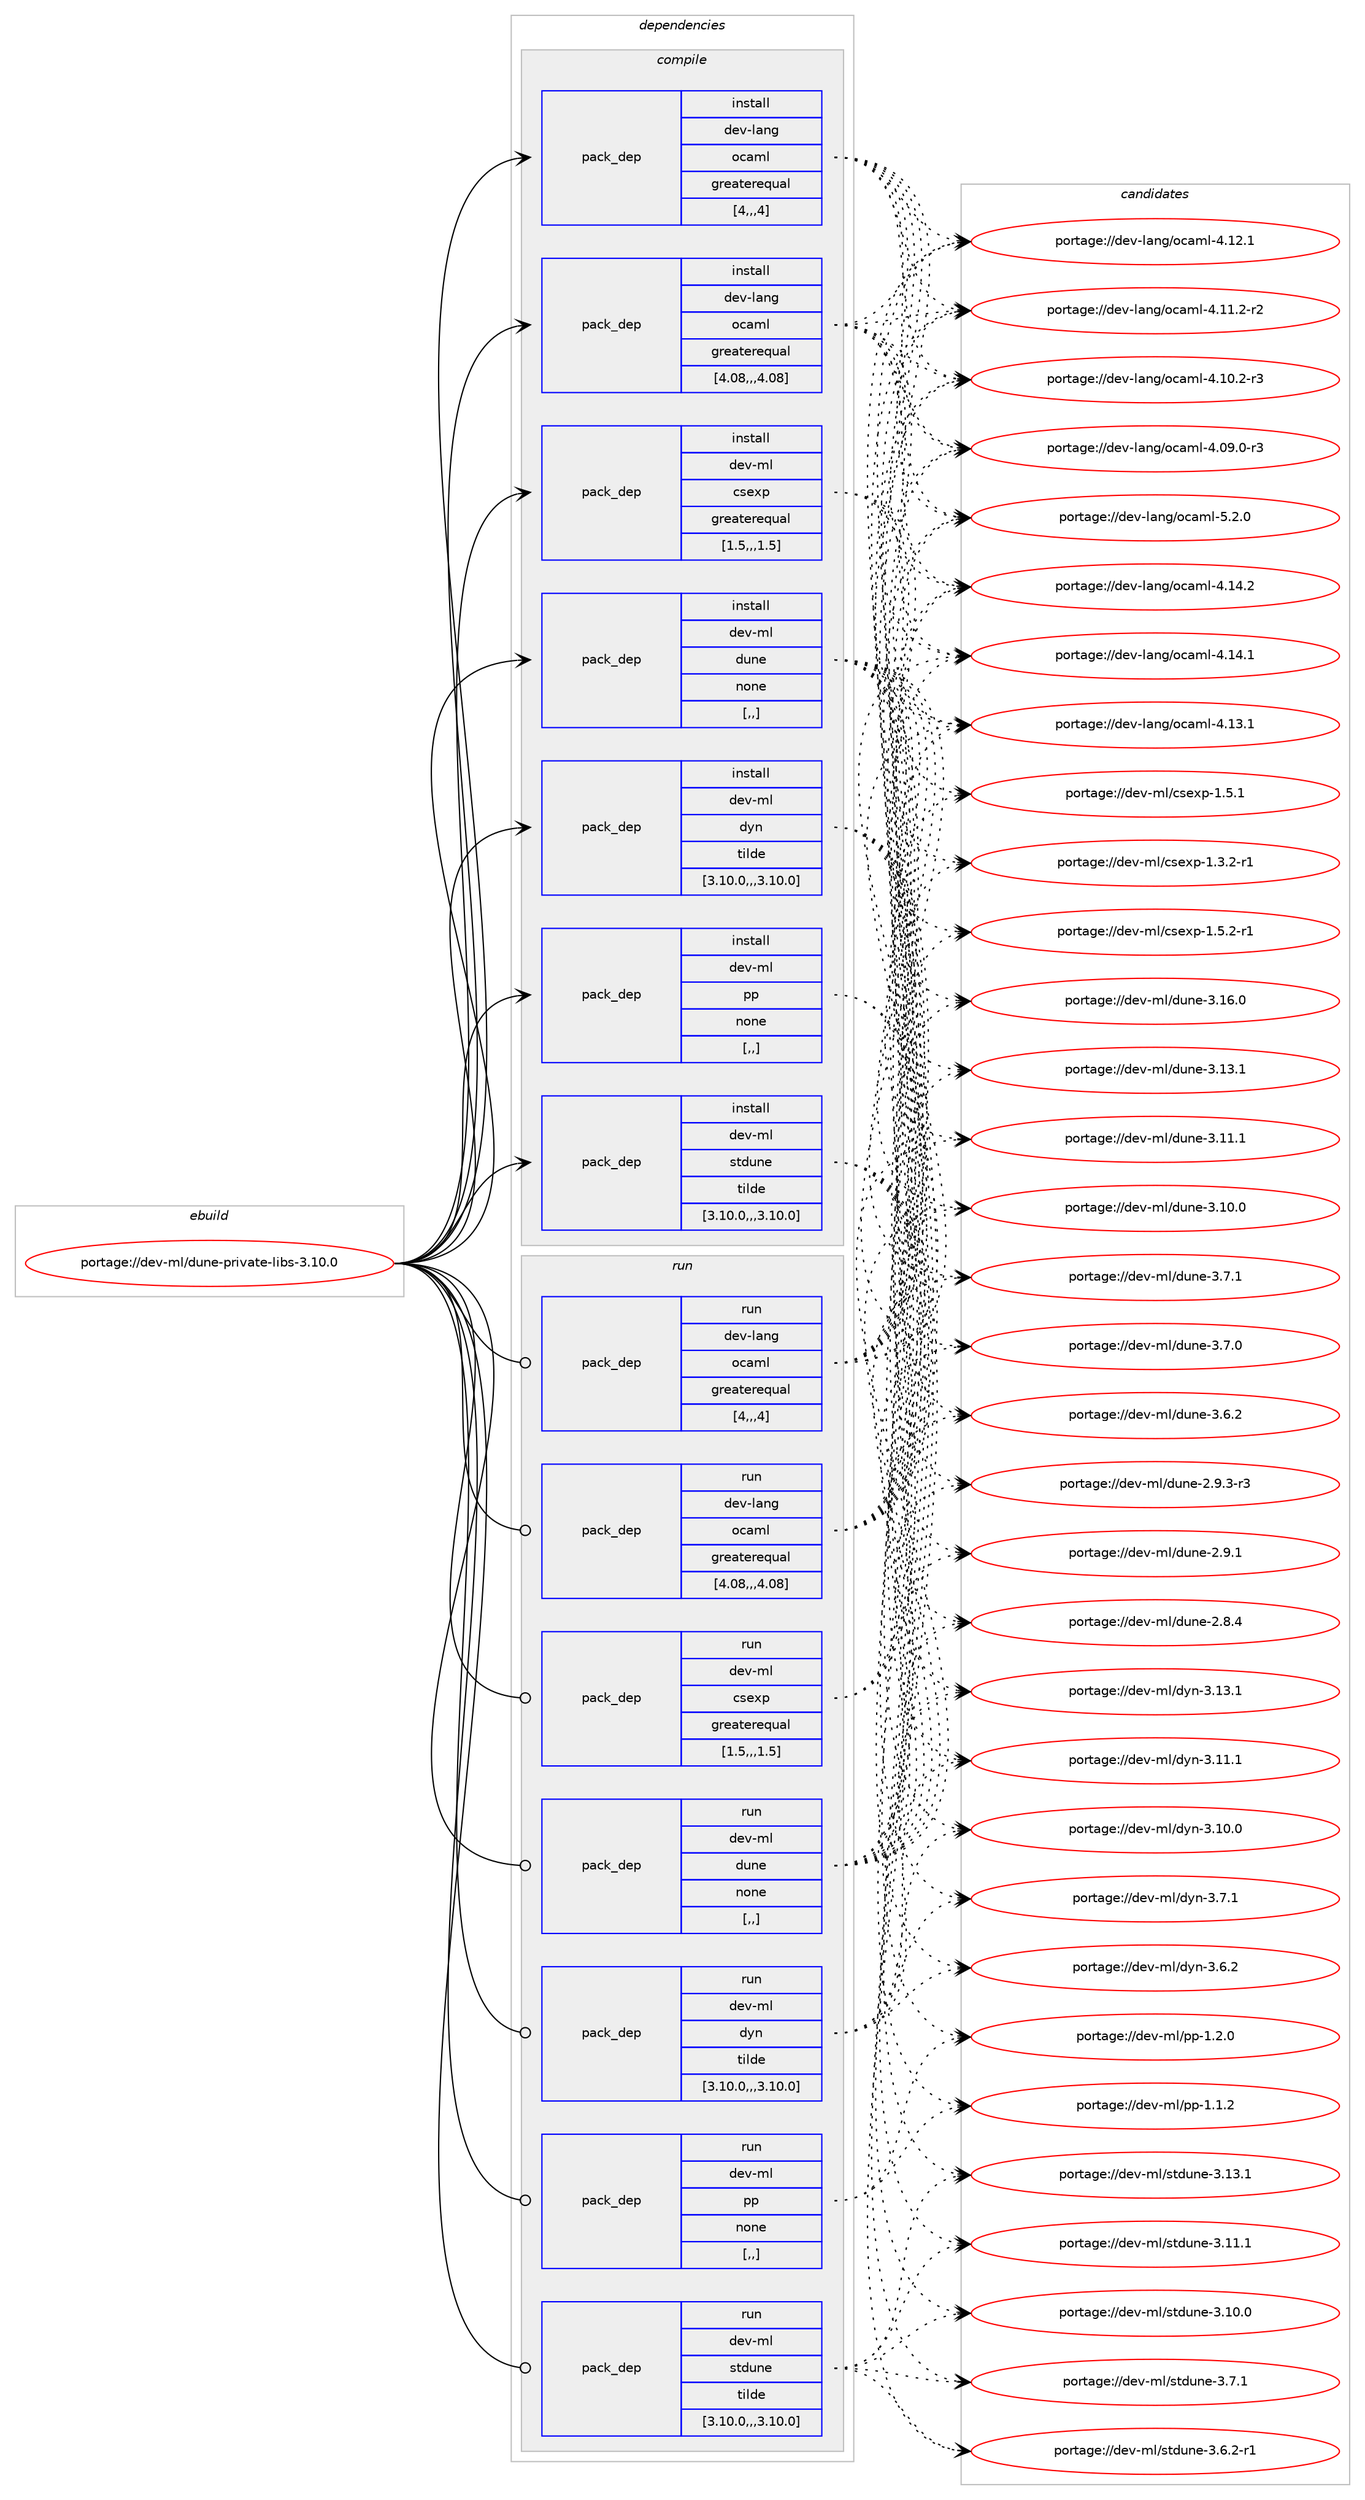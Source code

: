 digraph prolog {

# *************
# Graph options
# *************

newrank=true;
concentrate=true;
compound=true;
graph [rankdir=LR,fontname=Helvetica,fontsize=10,ranksep=1.5];#, ranksep=2.5, nodesep=0.2];
edge  [arrowhead=vee];
node  [fontname=Helvetica,fontsize=10];

# **********
# The ebuild
# **********

subgraph cluster_leftcol {
color=gray;
label=<<i>ebuild</i>>;
id [label="portage://dev-ml/dune-private-libs-3.10.0", color=red, width=4, href="../dev-ml/dune-private-libs-3.10.0.svg"];
}

# ****************
# The dependencies
# ****************

subgraph cluster_midcol {
color=gray;
label=<<i>dependencies</i>>;
subgraph cluster_compile {
fillcolor="#eeeeee";
style=filled;
label=<<i>compile</i>>;
subgraph pack88695 {
dependency119238 [label=<<TABLE BORDER="0" CELLBORDER="1" CELLSPACING="0" CELLPADDING="4" WIDTH="220"><TR><TD ROWSPAN="6" CELLPADDING="30">pack_dep</TD></TR><TR><TD WIDTH="110">install</TD></TR><TR><TD>dev-lang</TD></TR><TR><TD>ocaml</TD></TR><TR><TD>greaterequal</TD></TR><TR><TD>[4,,,4]</TD></TR></TABLE>>, shape=none, color=blue];
}
id:e -> dependency119238:w [weight=20,style="solid",arrowhead="vee"];
subgraph pack88696 {
dependency119239 [label=<<TABLE BORDER="0" CELLBORDER="1" CELLSPACING="0" CELLPADDING="4" WIDTH="220"><TR><TD ROWSPAN="6" CELLPADDING="30">pack_dep</TD></TR><TR><TD WIDTH="110">install</TD></TR><TR><TD>dev-lang</TD></TR><TR><TD>ocaml</TD></TR><TR><TD>greaterequal</TD></TR><TR><TD>[4.08,,,4.08]</TD></TR></TABLE>>, shape=none, color=blue];
}
id:e -> dependency119239:w [weight=20,style="solid",arrowhead="vee"];
subgraph pack88697 {
dependency119240 [label=<<TABLE BORDER="0" CELLBORDER="1" CELLSPACING="0" CELLPADDING="4" WIDTH="220"><TR><TD ROWSPAN="6" CELLPADDING="30">pack_dep</TD></TR><TR><TD WIDTH="110">install</TD></TR><TR><TD>dev-ml</TD></TR><TR><TD>csexp</TD></TR><TR><TD>greaterequal</TD></TR><TR><TD>[1.5,,,1.5]</TD></TR></TABLE>>, shape=none, color=blue];
}
id:e -> dependency119240:w [weight=20,style="solid",arrowhead="vee"];
subgraph pack88698 {
dependency119241 [label=<<TABLE BORDER="0" CELLBORDER="1" CELLSPACING="0" CELLPADDING="4" WIDTH="220"><TR><TD ROWSPAN="6" CELLPADDING="30">pack_dep</TD></TR><TR><TD WIDTH="110">install</TD></TR><TR><TD>dev-ml</TD></TR><TR><TD>dune</TD></TR><TR><TD>none</TD></TR><TR><TD>[,,]</TD></TR></TABLE>>, shape=none, color=blue];
}
id:e -> dependency119241:w [weight=20,style="solid",arrowhead="vee"];
subgraph pack88699 {
dependency119242 [label=<<TABLE BORDER="0" CELLBORDER="1" CELLSPACING="0" CELLPADDING="4" WIDTH="220"><TR><TD ROWSPAN="6" CELLPADDING="30">pack_dep</TD></TR><TR><TD WIDTH="110">install</TD></TR><TR><TD>dev-ml</TD></TR><TR><TD>dyn</TD></TR><TR><TD>tilde</TD></TR><TR><TD>[3.10.0,,,3.10.0]</TD></TR></TABLE>>, shape=none, color=blue];
}
id:e -> dependency119242:w [weight=20,style="solid",arrowhead="vee"];
subgraph pack88700 {
dependency119243 [label=<<TABLE BORDER="0" CELLBORDER="1" CELLSPACING="0" CELLPADDING="4" WIDTH="220"><TR><TD ROWSPAN="6" CELLPADDING="30">pack_dep</TD></TR><TR><TD WIDTH="110">install</TD></TR><TR><TD>dev-ml</TD></TR><TR><TD>pp</TD></TR><TR><TD>none</TD></TR><TR><TD>[,,]</TD></TR></TABLE>>, shape=none, color=blue];
}
id:e -> dependency119243:w [weight=20,style="solid",arrowhead="vee"];
subgraph pack88701 {
dependency119244 [label=<<TABLE BORDER="0" CELLBORDER="1" CELLSPACING="0" CELLPADDING="4" WIDTH="220"><TR><TD ROWSPAN="6" CELLPADDING="30">pack_dep</TD></TR><TR><TD WIDTH="110">install</TD></TR><TR><TD>dev-ml</TD></TR><TR><TD>stdune</TD></TR><TR><TD>tilde</TD></TR><TR><TD>[3.10.0,,,3.10.0]</TD></TR></TABLE>>, shape=none, color=blue];
}
id:e -> dependency119244:w [weight=20,style="solid",arrowhead="vee"];
}
subgraph cluster_compileandrun {
fillcolor="#eeeeee";
style=filled;
label=<<i>compile and run</i>>;
}
subgraph cluster_run {
fillcolor="#eeeeee";
style=filled;
label=<<i>run</i>>;
subgraph pack88702 {
dependency119245 [label=<<TABLE BORDER="0" CELLBORDER="1" CELLSPACING="0" CELLPADDING="4" WIDTH="220"><TR><TD ROWSPAN="6" CELLPADDING="30">pack_dep</TD></TR><TR><TD WIDTH="110">run</TD></TR><TR><TD>dev-lang</TD></TR><TR><TD>ocaml</TD></TR><TR><TD>greaterequal</TD></TR><TR><TD>[4,,,4]</TD></TR></TABLE>>, shape=none, color=blue];
}
id:e -> dependency119245:w [weight=20,style="solid",arrowhead="odot"];
subgraph pack88703 {
dependency119246 [label=<<TABLE BORDER="0" CELLBORDER="1" CELLSPACING="0" CELLPADDING="4" WIDTH="220"><TR><TD ROWSPAN="6" CELLPADDING="30">pack_dep</TD></TR><TR><TD WIDTH="110">run</TD></TR><TR><TD>dev-lang</TD></TR><TR><TD>ocaml</TD></TR><TR><TD>greaterequal</TD></TR><TR><TD>[4.08,,,4.08]</TD></TR></TABLE>>, shape=none, color=blue];
}
id:e -> dependency119246:w [weight=20,style="solid",arrowhead="odot"];
subgraph pack88704 {
dependency119247 [label=<<TABLE BORDER="0" CELLBORDER="1" CELLSPACING="0" CELLPADDING="4" WIDTH="220"><TR><TD ROWSPAN="6" CELLPADDING="30">pack_dep</TD></TR><TR><TD WIDTH="110">run</TD></TR><TR><TD>dev-ml</TD></TR><TR><TD>csexp</TD></TR><TR><TD>greaterequal</TD></TR><TR><TD>[1.5,,,1.5]</TD></TR></TABLE>>, shape=none, color=blue];
}
id:e -> dependency119247:w [weight=20,style="solid",arrowhead="odot"];
subgraph pack88705 {
dependency119248 [label=<<TABLE BORDER="0" CELLBORDER="1" CELLSPACING="0" CELLPADDING="4" WIDTH="220"><TR><TD ROWSPAN="6" CELLPADDING="30">pack_dep</TD></TR><TR><TD WIDTH="110">run</TD></TR><TR><TD>dev-ml</TD></TR><TR><TD>dune</TD></TR><TR><TD>none</TD></TR><TR><TD>[,,]</TD></TR></TABLE>>, shape=none, color=blue];
}
id:e -> dependency119248:w [weight=20,style="solid",arrowhead="odot"];
subgraph pack88706 {
dependency119249 [label=<<TABLE BORDER="0" CELLBORDER="1" CELLSPACING="0" CELLPADDING="4" WIDTH="220"><TR><TD ROWSPAN="6" CELLPADDING="30">pack_dep</TD></TR><TR><TD WIDTH="110">run</TD></TR><TR><TD>dev-ml</TD></TR><TR><TD>dyn</TD></TR><TR><TD>tilde</TD></TR><TR><TD>[3.10.0,,,3.10.0]</TD></TR></TABLE>>, shape=none, color=blue];
}
id:e -> dependency119249:w [weight=20,style="solid",arrowhead="odot"];
subgraph pack88707 {
dependency119250 [label=<<TABLE BORDER="0" CELLBORDER="1" CELLSPACING="0" CELLPADDING="4" WIDTH="220"><TR><TD ROWSPAN="6" CELLPADDING="30">pack_dep</TD></TR><TR><TD WIDTH="110">run</TD></TR><TR><TD>dev-ml</TD></TR><TR><TD>pp</TD></TR><TR><TD>none</TD></TR><TR><TD>[,,]</TD></TR></TABLE>>, shape=none, color=blue];
}
id:e -> dependency119250:w [weight=20,style="solid",arrowhead="odot"];
subgraph pack88708 {
dependency119251 [label=<<TABLE BORDER="0" CELLBORDER="1" CELLSPACING="0" CELLPADDING="4" WIDTH="220"><TR><TD ROWSPAN="6" CELLPADDING="30">pack_dep</TD></TR><TR><TD WIDTH="110">run</TD></TR><TR><TD>dev-ml</TD></TR><TR><TD>stdune</TD></TR><TR><TD>tilde</TD></TR><TR><TD>[3.10.0,,,3.10.0]</TD></TR></TABLE>>, shape=none, color=blue];
}
id:e -> dependency119251:w [weight=20,style="solid",arrowhead="odot"];
}
}

# **************
# The candidates
# **************

subgraph cluster_choices {
rank=same;
color=gray;
label=<<i>candidates</i>>;

subgraph choice88695 {
color=black;
nodesep=1;
choice1001011184510897110103471119997109108455346504648 [label="portage://dev-lang/ocaml-5.2.0", color=red, width=4,href="../dev-lang/ocaml-5.2.0.svg"];
choice100101118451089711010347111999710910845524649524650 [label="portage://dev-lang/ocaml-4.14.2", color=red, width=4,href="../dev-lang/ocaml-4.14.2.svg"];
choice100101118451089711010347111999710910845524649524649 [label="portage://dev-lang/ocaml-4.14.1", color=red, width=4,href="../dev-lang/ocaml-4.14.1.svg"];
choice100101118451089711010347111999710910845524649514649 [label="portage://dev-lang/ocaml-4.13.1", color=red, width=4,href="../dev-lang/ocaml-4.13.1.svg"];
choice100101118451089711010347111999710910845524649504649 [label="portage://dev-lang/ocaml-4.12.1", color=red, width=4,href="../dev-lang/ocaml-4.12.1.svg"];
choice1001011184510897110103471119997109108455246494946504511450 [label="portage://dev-lang/ocaml-4.11.2-r2", color=red, width=4,href="../dev-lang/ocaml-4.11.2-r2.svg"];
choice1001011184510897110103471119997109108455246494846504511451 [label="portage://dev-lang/ocaml-4.10.2-r3", color=red, width=4,href="../dev-lang/ocaml-4.10.2-r3.svg"];
choice1001011184510897110103471119997109108455246485746484511451 [label="portage://dev-lang/ocaml-4.09.0-r3", color=red, width=4,href="../dev-lang/ocaml-4.09.0-r3.svg"];
dependency119238:e -> choice1001011184510897110103471119997109108455346504648:w [style=dotted,weight="100"];
dependency119238:e -> choice100101118451089711010347111999710910845524649524650:w [style=dotted,weight="100"];
dependency119238:e -> choice100101118451089711010347111999710910845524649524649:w [style=dotted,weight="100"];
dependency119238:e -> choice100101118451089711010347111999710910845524649514649:w [style=dotted,weight="100"];
dependency119238:e -> choice100101118451089711010347111999710910845524649504649:w [style=dotted,weight="100"];
dependency119238:e -> choice1001011184510897110103471119997109108455246494946504511450:w [style=dotted,weight="100"];
dependency119238:e -> choice1001011184510897110103471119997109108455246494846504511451:w [style=dotted,weight="100"];
dependency119238:e -> choice1001011184510897110103471119997109108455246485746484511451:w [style=dotted,weight="100"];
}
subgraph choice88696 {
color=black;
nodesep=1;
choice1001011184510897110103471119997109108455346504648 [label="portage://dev-lang/ocaml-5.2.0", color=red, width=4,href="../dev-lang/ocaml-5.2.0.svg"];
choice100101118451089711010347111999710910845524649524650 [label="portage://dev-lang/ocaml-4.14.2", color=red, width=4,href="../dev-lang/ocaml-4.14.2.svg"];
choice100101118451089711010347111999710910845524649524649 [label="portage://dev-lang/ocaml-4.14.1", color=red, width=4,href="../dev-lang/ocaml-4.14.1.svg"];
choice100101118451089711010347111999710910845524649514649 [label="portage://dev-lang/ocaml-4.13.1", color=red, width=4,href="../dev-lang/ocaml-4.13.1.svg"];
choice100101118451089711010347111999710910845524649504649 [label="portage://dev-lang/ocaml-4.12.1", color=red, width=4,href="../dev-lang/ocaml-4.12.1.svg"];
choice1001011184510897110103471119997109108455246494946504511450 [label="portage://dev-lang/ocaml-4.11.2-r2", color=red, width=4,href="../dev-lang/ocaml-4.11.2-r2.svg"];
choice1001011184510897110103471119997109108455246494846504511451 [label="portage://dev-lang/ocaml-4.10.2-r3", color=red, width=4,href="../dev-lang/ocaml-4.10.2-r3.svg"];
choice1001011184510897110103471119997109108455246485746484511451 [label="portage://dev-lang/ocaml-4.09.0-r3", color=red, width=4,href="../dev-lang/ocaml-4.09.0-r3.svg"];
dependency119239:e -> choice1001011184510897110103471119997109108455346504648:w [style=dotted,weight="100"];
dependency119239:e -> choice100101118451089711010347111999710910845524649524650:w [style=dotted,weight="100"];
dependency119239:e -> choice100101118451089711010347111999710910845524649524649:w [style=dotted,weight="100"];
dependency119239:e -> choice100101118451089711010347111999710910845524649514649:w [style=dotted,weight="100"];
dependency119239:e -> choice100101118451089711010347111999710910845524649504649:w [style=dotted,weight="100"];
dependency119239:e -> choice1001011184510897110103471119997109108455246494946504511450:w [style=dotted,weight="100"];
dependency119239:e -> choice1001011184510897110103471119997109108455246494846504511451:w [style=dotted,weight="100"];
dependency119239:e -> choice1001011184510897110103471119997109108455246485746484511451:w [style=dotted,weight="100"];
}
subgraph choice88697 {
color=black;
nodesep=1;
choice1001011184510910847991151011201124549465346504511449 [label="portage://dev-ml/csexp-1.5.2-r1", color=red, width=4,href="../dev-ml/csexp-1.5.2-r1.svg"];
choice100101118451091084799115101120112454946534649 [label="portage://dev-ml/csexp-1.5.1", color=red, width=4,href="../dev-ml/csexp-1.5.1.svg"];
choice1001011184510910847991151011201124549465146504511449 [label="portage://dev-ml/csexp-1.3.2-r1", color=red, width=4,href="../dev-ml/csexp-1.3.2-r1.svg"];
dependency119240:e -> choice1001011184510910847991151011201124549465346504511449:w [style=dotted,weight="100"];
dependency119240:e -> choice100101118451091084799115101120112454946534649:w [style=dotted,weight="100"];
dependency119240:e -> choice1001011184510910847991151011201124549465146504511449:w [style=dotted,weight="100"];
}
subgraph choice88698 {
color=black;
nodesep=1;
choice100101118451091084710011711010145514649544648 [label="portage://dev-ml/dune-3.16.0", color=red, width=4,href="../dev-ml/dune-3.16.0.svg"];
choice100101118451091084710011711010145514649514649 [label="portage://dev-ml/dune-3.13.1", color=red, width=4,href="../dev-ml/dune-3.13.1.svg"];
choice100101118451091084710011711010145514649494649 [label="portage://dev-ml/dune-3.11.1", color=red, width=4,href="../dev-ml/dune-3.11.1.svg"];
choice100101118451091084710011711010145514649484648 [label="portage://dev-ml/dune-3.10.0", color=red, width=4,href="../dev-ml/dune-3.10.0.svg"];
choice1001011184510910847100117110101455146554649 [label="portage://dev-ml/dune-3.7.1", color=red, width=4,href="../dev-ml/dune-3.7.1.svg"];
choice1001011184510910847100117110101455146554648 [label="portage://dev-ml/dune-3.7.0", color=red, width=4,href="../dev-ml/dune-3.7.0.svg"];
choice1001011184510910847100117110101455146544650 [label="portage://dev-ml/dune-3.6.2", color=red, width=4,href="../dev-ml/dune-3.6.2.svg"];
choice10010111845109108471001171101014550465746514511451 [label="portage://dev-ml/dune-2.9.3-r3", color=red, width=4,href="../dev-ml/dune-2.9.3-r3.svg"];
choice1001011184510910847100117110101455046574649 [label="portage://dev-ml/dune-2.9.1", color=red, width=4,href="../dev-ml/dune-2.9.1.svg"];
choice1001011184510910847100117110101455046564652 [label="portage://dev-ml/dune-2.8.4", color=red, width=4,href="../dev-ml/dune-2.8.4.svg"];
dependency119241:e -> choice100101118451091084710011711010145514649544648:w [style=dotted,weight="100"];
dependency119241:e -> choice100101118451091084710011711010145514649514649:w [style=dotted,weight="100"];
dependency119241:e -> choice100101118451091084710011711010145514649494649:w [style=dotted,weight="100"];
dependency119241:e -> choice100101118451091084710011711010145514649484648:w [style=dotted,weight="100"];
dependency119241:e -> choice1001011184510910847100117110101455146554649:w [style=dotted,weight="100"];
dependency119241:e -> choice1001011184510910847100117110101455146554648:w [style=dotted,weight="100"];
dependency119241:e -> choice1001011184510910847100117110101455146544650:w [style=dotted,weight="100"];
dependency119241:e -> choice10010111845109108471001171101014550465746514511451:w [style=dotted,weight="100"];
dependency119241:e -> choice1001011184510910847100117110101455046574649:w [style=dotted,weight="100"];
dependency119241:e -> choice1001011184510910847100117110101455046564652:w [style=dotted,weight="100"];
}
subgraph choice88699 {
color=black;
nodesep=1;
choice100101118451091084710012111045514649514649 [label="portage://dev-ml/dyn-3.13.1", color=red, width=4,href="../dev-ml/dyn-3.13.1.svg"];
choice100101118451091084710012111045514649494649 [label="portage://dev-ml/dyn-3.11.1", color=red, width=4,href="../dev-ml/dyn-3.11.1.svg"];
choice100101118451091084710012111045514649484648 [label="portage://dev-ml/dyn-3.10.0", color=red, width=4,href="../dev-ml/dyn-3.10.0.svg"];
choice1001011184510910847100121110455146554649 [label="portage://dev-ml/dyn-3.7.1", color=red, width=4,href="../dev-ml/dyn-3.7.1.svg"];
choice1001011184510910847100121110455146544650 [label="portage://dev-ml/dyn-3.6.2", color=red, width=4,href="../dev-ml/dyn-3.6.2.svg"];
dependency119242:e -> choice100101118451091084710012111045514649514649:w [style=dotted,weight="100"];
dependency119242:e -> choice100101118451091084710012111045514649494649:w [style=dotted,weight="100"];
dependency119242:e -> choice100101118451091084710012111045514649484648:w [style=dotted,weight="100"];
dependency119242:e -> choice1001011184510910847100121110455146554649:w [style=dotted,weight="100"];
dependency119242:e -> choice1001011184510910847100121110455146544650:w [style=dotted,weight="100"];
}
subgraph choice88700 {
color=black;
nodesep=1;
choice1001011184510910847112112454946504648 [label="portage://dev-ml/pp-1.2.0", color=red, width=4,href="../dev-ml/pp-1.2.0.svg"];
choice1001011184510910847112112454946494650 [label="portage://dev-ml/pp-1.1.2", color=red, width=4,href="../dev-ml/pp-1.1.2.svg"];
dependency119243:e -> choice1001011184510910847112112454946504648:w [style=dotted,weight="100"];
dependency119243:e -> choice1001011184510910847112112454946494650:w [style=dotted,weight="100"];
}
subgraph choice88701 {
color=black;
nodesep=1;
choice100101118451091084711511610011711010145514649514649 [label="portage://dev-ml/stdune-3.13.1", color=red, width=4,href="../dev-ml/stdune-3.13.1.svg"];
choice100101118451091084711511610011711010145514649494649 [label="portage://dev-ml/stdune-3.11.1", color=red, width=4,href="../dev-ml/stdune-3.11.1.svg"];
choice100101118451091084711511610011711010145514649484648 [label="portage://dev-ml/stdune-3.10.0", color=red, width=4,href="../dev-ml/stdune-3.10.0.svg"];
choice1001011184510910847115116100117110101455146554649 [label="portage://dev-ml/stdune-3.7.1", color=red, width=4,href="../dev-ml/stdune-3.7.1.svg"];
choice10010111845109108471151161001171101014551465446504511449 [label="portage://dev-ml/stdune-3.6.2-r1", color=red, width=4,href="../dev-ml/stdune-3.6.2-r1.svg"];
dependency119244:e -> choice100101118451091084711511610011711010145514649514649:w [style=dotted,weight="100"];
dependency119244:e -> choice100101118451091084711511610011711010145514649494649:w [style=dotted,weight="100"];
dependency119244:e -> choice100101118451091084711511610011711010145514649484648:w [style=dotted,weight="100"];
dependency119244:e -> choice1001011184510910847115116100117110101455146554649:w [style=dotted,weight="100"];
dependency119244:e -> choice10010111845109108471151161001171101014551465446504511449:w [style=dotted,weight="100"];
}
subgraph choice88702 {
color=black;
nodesep=1;
choice1001011184510897110103471119997109108455346504648 [label="portage://dev-lang/ocaml-5.2.0", color=red, width=4,href="../dev-lang/ocaml-5.2.0.svg"];
choice100101118451089711010347111999710910845524649524650 [label="portage://dev-lang/ocaml-4.14.2", color=red, width=4,href="../dev-lang/ocaml-4.14.2.svg"];
choice100101118451089711010347111999710910845524649524649 [label="portage://dev-lang/ocaml-4.14.1", color=red, width=4,href="../dev-lang/ocaml-4.14.1.svg"];
choice100101118451089711010347111999710910845524649514649 [label="portage://dev-lang/ocaml-4.13.1", color=red, width=4,href="../dev-lang/ocaml-4.13.1.svg"];
choice100101118451089711010347111999710910845524649504649 [label="portage://dev-lang/ocaml-4.12.1", color=red, width=4,href="../dev-lang/ocaml-4.12.1.svg"];
choice1001011184510897110103471119997109108455246494946504511450 [label="portage://dev-lang/ocaml-4.11.2-r2", color=red, width=4,href="../dev-lang/ocaml-4.11.2-r2.svg"];
choice1001011184510897110103471119997109108455246494846504511451 [label="portage://dev-lang/ocaml-4.10.2-r3", color=red, width=4,href="../dev-lang/ocaml-4.10.2-r3.svg"];
choice1001011184510897110103471119997109108455246485746484511451 [label="portage://dev-lang/ocaml-4.09.0-r3", color=red, width=4,href="../dev-lang/ocaml-4.09.0-r3.svg"];
dependency119245:e -> choice1001011184510897110103471119997109108455346504648:w [style=dotted,weight="100"];
dependency119245:e -> choice100101118451089711010347111999710910845524649524650:w [style=dotted,weight="100"];
dependency119245:e -> choice100101118451089711010347111999710910845524649524649:w [style=dotted,weight="100"];
dependency119245:e -> choice100101118451089711010347111999710910845524649514649:w [style=dotted,weight="100"];
dependency119245:e -> choice100101118451089711010347111999710910845524649504649:w [style=dotted,weight="100"];
dependency119245:e -> choice1001011184510897110103471119997109108455246494946504511450:w [style=dotted,weight="100"];
dependency119245:e -> choice1001011184510897110103471119997109108455246494846504511451:w [style=dotted,weight="100"];
dependency119245:e -> choice1001011184510897110103471119997109108455246485746484511451:w [style=dotted,weight="100"];
}
subgraph choice88703 {
color=black;
nodesep=1;
choice1001011184510897110103471119997109108455346504648 [label="portage://dev-lang/ocaml-5.2.0", color=red, width=4,href="../dev-lang/ocaml-5.2.0.svg"];
choice100101118451089711010347111999710910845524649524650 [label="portage://dev-lang/ocaml-4.14.2", color=red, width=4,href="../dev-lang/ocaml-4.14.2.svg"];
choice100101118451089711010347111999710910845524649524649 [label="portage://dev-lang/ocaml-4.14.1", color=red, width=4,href="../dev-lang/ocaml-4.14.1.svg"];
choice100101118451089711010347111999710910845524649514649 [label="portage://dev-lang/ocaml-4.13.1", color=red, width=4,href="../dev-lang/ocaml-4.13.1.svg"];
choice100101118451089711010347111999710910845524649504649 [label="portage://dev-lang/ocaml-4.12.1", color=red, width=4,href="../dev-lang/ocaml-4.12.1.svg"];
choice1001011184510897110103471119997109108455246494946504511450 [label="portage://dev-lang/ocaml-4.11.2-r2", color=red, width=4,href="../dev-lang/ocaml-4.11.2-r2.svg"];
choice1001011184510897110103471119997109108455246494846504511451 [label="portage://dev-lang/ocaml-4.10.2-r3", color=red, width=4,href="../dev-lang/ocaml-4.10.2-r3.svg"];
choice1001011184510897110103471119997109108455246485746484511451 [label="portage://dev-lang/ocaml-4.09.0-r3", color=red, width=4,href="../dev-lang/ocaml-4.09.0-r3.svg"];
dependency119246:e -> choice1001011184510897110103471119997109108455346504648:w [style=dotted,weight="100"];
dependency119246:e -> choice100101118451089711010347111999710910845524649524650:w [style=dotted,weight="100"];
dependency119246:e -> choice100101118451089711010347111999710910845524649524649:w [style=dotted,weight="100"];
dependency119246:e -> choice100101118451089711010347111999710910845524649514649:w [style=dotted,weight="100"];
dependency119246:e -> choice100101118451089711010347111999710910845524649504649:w [style=dotted,weight="100"];
dependency119246:e -> choice1001011184510897110103471119997109108455246494946504511450:w [style=dotted,weight="100"];
dependency119246:e -> choice1001011184510897110103471119997109108455246494846504511451:w [style=dotted,weight="100"];
dependency119246:e -> choice1001011184510897110103471119997109108455246485746484511451:w [style=dotted,weight="100"];
}
subgraph choice88704 {
color=black;
nodesep=1;
choice1001011184510910847991151011201124549465346504511449 [label="portage://dev-ml/csexp-1.5.2-r1", color=red, width=4,href="../dev-ml/csexp-1.5.2-r1.svg"];
choice100101118451091084799115101120112454946534649 [label="portage://dev-ml/csexp-1.5.1", color=red, width=4,href="../dev-ml/csexp-1.5.1.svg"];
choice1001011184510910847991151011201124549465146504511449 [label="portage://dev-ml/csexp-1.3.2-r1", color=red, width=4,href="../dev-ml/csexp-1.3.2-r1.svg"];
dependency119247:e -> choice1001011184510910847991151011201124549465346504511449:w [style=dotted,weight="100"];
dependency119247:e -> choice100101118451091084799115101120112454946534649:w [style=dotted,weight="100"];
dependency119247:e -> choice1001011184510910847991151011201124549465146504511449:w [style=dotted,weight="100"];
}
subgraph choice88705 {
color=black;
nodesep=1;
choice100101118451091084710011711010145514649544648 [label="portage://dev-ml/dune-3.16.0", color=red, width=4,href="../dev-ml/dune-3.16.0.svg"];
choice100101118451091084710011711010145514649514649 [label="portage://dev-ml/dune-3.13.1", color=red, width=4,href="../dev-ml/dune-3.13.1.svg"];
choice100101118451091084710011711010145514649494649 [label="portage://dev-ml/dune-3.11.1", color=red, width=4,href="../dev-ml/dune-3.11.1.svg"];
choice100101118451091084710011711010145514649484648 [label="portage://dev-ml/dune-3.10.0", color=red, width=4,href="../dev-ml/dune-3.10.0.svg"];
choice1001011184510910847100117110101455146554649 [label="portage://dev-ml/dune-3.7.1", color=red, width=4,href="../dev-ml/dune-3.7.1.svg"];
choice1001011184510910847100117110101455146554648 [label="portage://dev-ml/dune-3.7.0", color=red, width=4,href="../dev-ml/dune-3.7.0.svg"];
choice1001011184510910847100117110101455146544650 [label="portage://dev-ml/dune-3.6.2", color=red, width=4,href="../dev-ml/dune-3.6.2.svg"];
choice10010111845109108471001171101014550465746514511451 [label="portage://dev-ml/dune-2.9.3-r3", color=red, width=4,href="../dev-ml/dune-2.9.3-r3.svg"];
choice1001011184510910847100117110101455046574649 [label="portage://dev-ml/dune-2.9.1", color=red, width=4,href="../dev-ml/dune-2.9.1.svg"];
choice1001011184510910847100117110101455046564652 [label="portage://dev-ml/dune-2.8.4", color=red, width=4,href="../dev-ml/dune-2.8.4.svg"];
dependency119248:e -> choice100101118451091084710011711010145514649544648:w [style=dotted,weight="100"];
dependency119248:e -> choice100101118451091084710011711010145514649514649:w [style=dotted,weight="100"];
dependency119248:e -> choice100101118451091084710011711010145514649494649:w [style=dotted,weight="100"];
dependency119248:e -> choice100101118451091084710011711010145514649484648:w [style=dotted,weight="100"];
dependency119248:e -> choice1001011184510910847100117110101455146554649:w [style=dotted,weight="100"];
dependency119248:e -> choice1001011184510910847100117110101455146554648:w [style=dotted,weight="100"];
dependency119248:e -> choice1001011184510910847100117110101455146544650:w [style=dotted,weight="100"];
dependency119248:e -> choice10010111845109108471001171101014550465746514511451:w [style=dotted,weight="100"];
dependency119248:e -> choice1001011184510910847100117110101455046574649:w [style=dotted,weight="100"];
dependency119248:e -> choice1001011184510910847100117110101455046564652:w [style=dotted,weight="100"];
}
subgraph choice88706 {
color=black;
nodesep=1;
choice100101118451091084710012111045514649514649 [label="portage://dev-ml/dyn-3.13.1", color=red, width=4,href="../dev-ml/dyn-3.13.1.svg"];
choice100101118451091084710012111045514649494649 [label="portage://dev-ml/dyn-3.11.1", color=red, width=4,href="../dev-ml/dyn-3.11.1.svg"];
choice100101118451091084710012111045514649484648 [label="portage://dev-ml/dyn-3.10.0", color=red, width=4,href="../dev-ml/dyn-3.10.0.svg"];
choice1001011184510910847100121110455146554649 [label="portage://dev-ml/dyn-3.7.1", color=red, width=4,href="../dev-ml/dyn-3.7.1.svg"];
choice1001011184510910847100121110455146544650 [label="portage://dev-ml/dyn-3.6.2", color=red, width=4,href="../dev-ml/dyn-3.6.2.svg"];
dependency119249:e -> choice100101118451091084710012111045514649514649:w [style=dotted,weight="100"];
dependency119249:e -> choice100101118451091084710012111045514649494649:w [style=dotted,weight="100"];
dependency119249:e -> choice100101118451091084710012111045514649484648:w [style=dotted,weight="100"];
dependency119249:e -> choice1001011184510910847100121110455146554649:w [style=dotted,weight="100"];
dependency119249:e -> choice1001011184510910847100121110455146544650:w [style=dotted,weight="100"];
}
subgraph choice88707 {
color=black;
nodesep=1;
choice1001011184510910847112112454946504648 [label="portage://dev-ml/pp-1.2.0", color=red, width=4,href="../dev-ml/pp-1.2.0.svg"];
choice1001011184510910847112112454946494650 [label="portage://dev-ml/pp-1.1.2", color=red, width=4,href="../dev-ml/pp-1.1.2.svg"];
dependency119250:e -> choice1001011184510910847112112454946504648:w [style=dotted,weight="100"];
dependency119250:e -> choice1001011184510910847112112454946494650:w [style=dotted,weight="100"];
}
subgraph choice88708 {
color=black;
nodesep=1;
choice100101118451091084711511610011711010145514649514649 [label="portage://dev-ml/stdune-3.13.1", color=red, width=4,href="../dev-ml/stdune-3.13.1.svg"];
choice100101118451091084711511610011711010145514649494649 [label="portage://dev-ml/stdune-3.11.1", color=red, width=4,href="../dev-ml/stdune-3.11.1.svg"];
choice100101118451091084711511610011711010145514649484648 [label="portage://dev-ml/stdune-3.10.0", color=red, width=4,href="../dev-ml/stdune-3.10.0.svg"];
choice1001011184510910847115116100117110101455146554649 [label="portage://dev-ml/stdune-3.7.1", color=red, width=4,href="../dev-ml/stdune-3.7.1.svg"];
choice10010111845109108471151161001171101014551465446504511449 [label="portage://dev-ml/stdune-3.6.2-r1", color=red, width=4,href="../dev-ml/stdune-3.6.2-r1.svg"];
dependency119251:e -> choice100101118451091084711511610011711010145514649514649:w [style=dotted,weight="100"];
dependency119251:e -> choice100101118451091084711511610011711010145514649494649:w [style=dotted,weight="100"];
dependency119251:e -> choice100101118451091084711511610011711010145514649484648:w [style=dotted,weight="100"];
dependency119251:e -> choice1001011184510910847115116100117110101455146554649:w [style=dotted,weight="100"];
dependency119251:e -> choice10010111845109108471151161001171101014551465446504511449:w [style=dotted,weight="100"];
}
}

}
